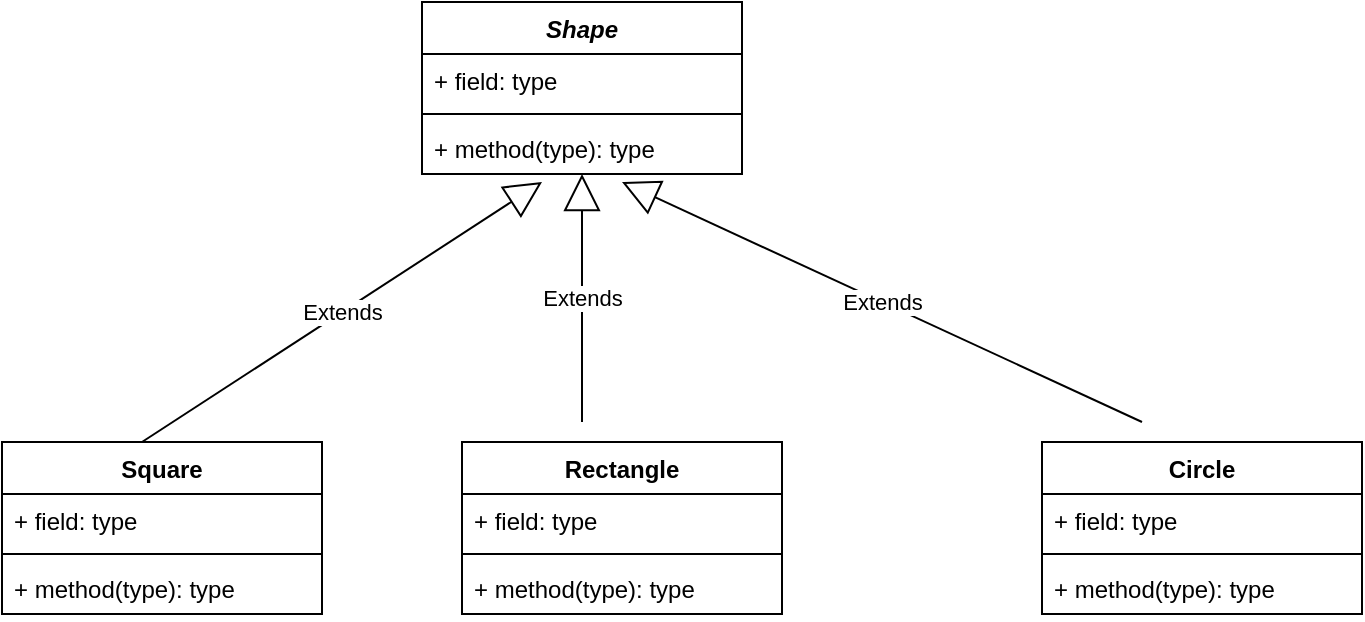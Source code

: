 <mxfile version="28.1.0" pages="3">
  <diagram name="Inheritance" id="c4acf3e9-155e-7222-9cf6-157b1a14988f">
    <mxGraphModel dx="1306" dy="777" grid="1" gridSize="10" guides="1" tooltips="1" connect="1" arrows="1" fold="1" page="1" pageScale="1" pageWidth="850" pageHeight="1100" background="none" math="0" shadow="0">
      <root>
        <mxCell id="0" />
        <mxCell id="1" parent="0" />
        <mxCell id="wRKUslTDBNWNNSb7LyJq-18" value="&lt;i&gt;Shape&lt;/i&gt;" style="swimlane;fontStyle=1;align=center;verticalAlign=top;childLayout=stackLayout;horizontal=1;startSize=26;horizontalStack=0;resizeParent=1;resizeParentMax=0;resizeLast=0;collapsible=1;marginBottom=0;whiteSpace=wrap;html=1;" vertex="1" parent="1">
          <mxGeometry x="300" y="30" width="160" height="86" as="geometry" />
        </mxCell>
        <mxCell id="wRKUslTDBNWNNSb7LyJq-19" value="+ field: type" style="text;strokeColor=none;fillColor=none;align=left;verticalAlign=top;spacingLeft=4;spacingRight=4;overflow=hidden;rotatable=0;points=[[0,0.5],[1,0.5]];portConstraint=eastwest;whiteSpace=wrap;html=1;" vertex="1" parent="wRKUslTDBNWNNSb7LyJq-18">
          <mxGeometry y="26" width="160" height="26" as="geometry" />
        </mxCell>
        <mxCell id="wRKUslTDBNWNNSb7LyJq-20" value="" style="line;strokeWidth=1;fillColor=none;align=left;verticalAlign=middle;spacingTop=-1;spacingLeft=3;spacingRight=3;rotatable=0;labelPosition=right;points=[];portConstraint=eastwest;strokeColor=inherit;" vertex="1" parent="wRKUslTDBNWNNSb7LyJq-18">
          <mxGeometry y="52" width="160" height="8" as="geometry" />
        </mxCell>
        <mxCell id="wRKUslTDBNWNNSb7LyJq-21" value="+ method(type): type" style="text;strokeColor=none;fillColor=none;align=left;verticalAlign=top;spacingLeft=4;spacingRight=4;overflow=hidden;rotatable=0;points=[[0,0.5],[1,0.5]];portConstraint=eastwest;whiteSpace=wrap;html=1;" vertex="1" parent="wRKUslTDBNWNNSb7LyJq-18">
          <mxGeometry y="60" width="160" height="26" as="geometry" />
        </mxCell>
        <mxCell id="wRKUslTDBNWNNSb7LyJq-22" value="Square" style="swimlane;fontStyle=1;align=center;verticalAlign=top;childLayout=stackLayout;horizontal=1;startSize=26;horizontalStack=0;resizeParent=1;resizeParentMax=0;resizeLast=0;collapsible=1;marginBottom=0;whiteSpace=wrap;html=1;" vertex="1" parent="1">
          <mxGeometry x="90" y="250" width="160" height="86" as="geometry" />
        </mxCell>
        <mxCell id="wRKUslTDBNWNNSb7LyJq-23" value="+ field: type" style="text;strokeColor=none;fillColor=none;align=left;verticalAlign=top;spacingLeft=4;spacingRight=4;overflow=hidden;rotatable=0;points=[[0,0.5],[1,0.5]];portConstraint=eastwest;whiteSpace=wrap;html=1;" vertex="1" parent="wRKUslTDBNWNNSb7LyJq-22">
          <mxGeometry y="26" width="160" height="26" as="geometry" />
        </mxCell>
        <mxCell id="wRKUslTDBNWNNSb7LyJq-24" value="" style="line;strokeWidth=1;fillColor=none;align=left;verticalAlign=middle;spacingTop=-1;spacingLeft=3;spacingRight=3;rotatable=0;labelPosition=right;points=[];portConstraint=eastwest;strokeColor=inherit;" vertex="1" parent="wRKUslTDBNWNNSb7LyJq-22">
          <mxGeometry y="52" width="160" height="8" as="geometry" />
        </mxCell>
        <mxCell id="wRKUslTDBNWNNSb7LyJq-25" value="+ method(type): type" style="text;strokeColor=none;fillColor=none;align=left;verticalAlign=top;spacingLeft=4;spacingRight=4;overflow=hidden;rotatable=0;points=[[0,0.5],[1,0.5]];portConstraint=eastwest;whiteSpace=wrap;html=1;" vertex="1" parent="wRKUslTDBNWNNSb7LyJq-22">
          <mxGeometry y="60" width="160" height="26" as="geometry" />
        </mxCell>
        <mxCell id="wRKUslTDBNWNNSb7LyJq-26" value="Rectangle" style="swimlane;fontStyle=1;align=center;verticalAlign=top;childLayout=stackLayout;horizontal=1;startSize=26;horizontalStack=0;resizeParent=1;resizeParentMax=0;resizeLast=0;collapsible=1;marginBottom=0;whiteSpace=wrap;html=1;" vertex="1" parent="1">
          <mxGeometry x="320" y="250" width="160" height="86" as="geometry" />
        </mxCell>
        <mxCell id="wRKUslTDBNWNNSb7LyJq-27" value="+ field: type" style="text;strokeColor=none;fillColor=none;align=left;verticalAlign=top;spacingLeft=4;spacingRight=4;overflow=hidden;rotatable=0;points=[[0,0.5],[1,0.5]];portConstraint=eastwest;whiteSpace=wrap;html=1;" vertex="1" parent="wRKUslTDBNWNNSb7LyJq-26">
          <mxGeometry y="26" width="160" height="26" as="geometry" />
        </mxCell>
        <mxCell id="wRKUslTDBNWNNSb7LyJq-28" value="" style="line;strokeWidth=1;fillColor=none;align=left;verticalAlign=middle;spacingTop=-1;spacingLeft=3;spacingRight=3;rotatable=0;labelPosition=right;points=[];portConstraint=eastwest;strokeColor=inherit;" vertex="1" parent="wRKUslTDBNWNNSb7LyJq-26">
          <mxGeometry y="52" width="160" height="8" as="geometry" />
        </mxCell>
        <mxCell id="wRKUslTDBNWNNSb7LyJq-29" value="+ method(type): type" style="text;strokeColor=none;fillColor=none;align=left;verticalAlign=top;spacingLeft=4;spacingRight=4;overflow=hidden;rotatable=0;points=[[0,0.5],[1,0.5]];portConstraint=eastwest;whiteSpace=wrap;html=1;" vertex="1" parent="wRKUslTDBNWNNSb7LyJq-26">
          <mxGeometry y="60" width="160" height="26" as="geometry" />
        </mxCell>
        <mxCell id="wRKUslTDBNWNNSb7LyJq-30" value="Circle" style="swimlane;fontStyle=1;align=center;verticalAlign=top;childLayout=stackLayout;horizontal=1;startSize=26;horizontalStack=0;resizeParent=1;resizeParentMax=0;resizeLast=0;collapsible=1;marginBottom=0;whiteSpace=wrap;html=1;" vertex="1" parent="1">
          <mxGeometry x="610" y="250" width="160" height="86" as="geometry" />
        </mxCell>
        <mxCell id="wRKUslTDBNWNNSb7LyJq-31" value="+ field: type" style="text;strokeColor=none;fillColor=none;align=left;verticalAlign=top;spacingLeft=4;spacingRight=4;overflow=hidden;rotatable=0;points=[[0,0.5],[1,0.5]];portConstraint=eastwest;whiteSpace=wrap;html=1;" vertex="1" parent="wRKUslTDBNWNNSb7LyJq-30">
          <mxGeometry y="26" width="160" height="26" as="geometry" />
        </mxCell>
        <mxCell id="wRKUslTDBNWNNSb7LyJq-32" value="" style="line;strokeWidth=1;fillColor=none;align=left;verticalAlign=middle;spacingTop=-1;spacingLeft=3;spacingRight=3;rotatable=0;labelPosition=right;points=[];portConstraint=eastwest;strokeColor=inherit;" vertex="1" parent="wRKUslTDBNWNNSb7LyJq-30">
          <mxGeometry y="52" width="160" height="8" as="geometry" />
        </mxCell>
        <mxCell id="wRKUslTDBNWNNSb7LyJq-33" value="+ method(type): type" style="text;strokeColor=none;fillColor=none;align=left;verticalAlign=top;spacingLeft=4;spacingRight=4;overflow=hidden;rotatable=0;points=[[0,0.5],[1,0.5]];portConstraint=eastwest;whiteSpace=wrap;html=1;" vertex="1" parent="wRKUslTDBNWNNSb7LyJq-30">
          <mxGeometry y="60" width="160" height="26" as="geometry" />
        </mxCell>
        <mxCell id="wRKUslTDBNWNNSb7LyJq-35" value="Extends" style="endArrow=block;endSize=16;endFill=0;html=1;rounded=0;" edge="1" parent="1" target="wRKUslTDBNWNNSb7LyJq-21">
          <mxGeometry width="160" relative="1" as="geometry">
            <mxPoint x="380" y="240" as="sourcePoint" />
            <mxPoint x="510" y="350" as="targetPoint" />
          </mxGeometry>
        </mxCell>
        <mxCell id="wRKUslTDBNWNNSb7LyJq-36" value="Extends" style="endArrow=block;endSize=16;endFill=0;html=1;rounded=0;" edge="1" parent="1">
          <mxGeometry width="160" relative="1" as="geometry">
            <mxPoint x="160" y="250" as="sourcePoint" />
            <mxPoint x="360" y="120" as="targetPoint" />
          </mxGeometry>
        </mxCell>
        <mxCell id="wRKUslTDBNWNNSb7LyJq-37" value="Extends" style="endArrow=block;endSize=16;endFill=0;html=1;rounded=0;" edge="1" parent="1">
          <mxGeometry width="160" relative="1" as="geometry">
            <mxPoint x="660" y="240" as="sourcePoint" />
            <mxPoint x="400" y="120" as="targetPoint" />
          </mxGeometry>
        </mxCell>
      </root>
    </mxGraphModel>
  </diagram>
  <diagram id="KrnUkAXPJckrSRnbs_0V" name="Realization">
    <mxGraphModel dx="1306" dy="777" grid="1" gridSize="10" guides="1" tooltips="1" connect="1" arrows="1" fold="1" page="1" pageScale="1" pageWidth="827" pageHeight="1169" math="0" shadow="0">
      <root>
        <mxCell id="0" />
        <mxCell id="1" parent="0" />
        <mxCell id="NbU15Z8DWAUI8EHlrqvh-2" value="&amp;lt;&amp;lt;interface&amp;gt;&amp;gt;&lt;div&gt;Owner&lt;/div&gt;" style="swimlane;fontStyle=0;childLayout=stackLayout;horizontal=1;startSize=26;fillColor=none;horizontalStack=0;resizeParent=1;resizeParentMax=0;resizeLast=0;collapsible=1;marginBottom=0;whiteSpace=wrap;html=1;" vertex="1" parent="1">
          <mxGeometry x="320" y="30" width="140" height="78" as="geometry" />
        </mxCell>
        <mxCell id="NbU15Z8DWAUI8EHlrqvh-3" value="+buy(property)" style="text;strokeColor=none;fillColor=none;align=left;verticalAlign=top;spacingLeft=4;spacingRight=4;overflow=hidden;rotatable=0;points=[[0,0.5],[1,0.5]];portConstraint=eastwest;whiteSpace=wrap;html=1;" vertex="1" parent="NbU15Z8DWAUI8EHlrqvh-2">
          <mxGeometry y="26" width="140" height="26" as="geometry" />
        </mxCell>
        <mxCell id="NbU15Z8DWAUI8EHlrqvh-4" value="+ sell(property)" style="text;strokeColor=none;fillColor=none;align=left;verticalAlign=top;spacingLeft=4;spacingRight=4;overflow=hidden;rotatable=0;points=[[0,0.5],[1,0.5]];portConstraint=eastwest;whiteSpace=wrap;html=1;" vertex="1" parent="NbU15Z8DWAUI8EHlrqvh-2">
          <mxGeometry y="52" width="140" height="26" as="geometry" />
        </mxCell>
        <mxCell id="NbU15Z8DWAUI8EHlrqvh-6" value="Person" style="swimlane;fontStyle=0;childLayout=stackLayout;horizontal=1;startSize=26;fillColor=none;horizontalStack=0;resizeParent=1;resizeParentMax=0;resizeLast=0;collapsible=1;marginBottom=0;whiteSpace=wrap;html=1;" vertex="1" parent="1">
          <mxGeometry x="150" y="260" width="140" height="104" as="geometry" />
        </mxCell>
        <mxCell id="NbU15Z8DWAUI8EHlrqvh-7" value="-real" style="text;strokeColor=none;fillColor=none;align=left;verticalAlign=top;spacingLeft=4;spacingRight=4;overflow=hidden;rotatable=0;points=[[0,0.5],[1,0.5]];portConstraint=eastwest;whiteSpace=wrap;html=1;" vertex="1" parent="NbU15Z8DWAUI8EHlrqvh-6">
          <mxGeometry y="26" width="140" height="26" as="geometry" />
        </mxCell>
        <mxCell id="NbU15Z8DWAUI8EHlrqvh-8" value="-tanglible" style="text;strokeColor=none;fillColor=none;align=left;verticalAlign=top;spacingLeft=4;spacingRight=4;overflow=hidden;rotatable=0;points=[[0,0.5],[1,0.5]];portConstraint=eastwest;whiteSpace=wrap;html=1;" vertex="1" parent="NbU15Z8DWAUI8EHlrqvh-6">
          <mxGeometry y="52" width="140" height="26" as="geometry" />
        </mxCell>
        <mxCell id="NbU15Z8DWAUI8EHlrqvh-9" value="-intangible" style="text;strokeColor=none;fillColor=none;align=left;verticalAlign=top;spacingLeft=4;spacingRight=4;overflow=hidden;rotatable=0;points=[[0,0.5],[1,0.5]];portConstraint=eastwest;whiteSpace=wrap;html=1;" vertex="1" parent="NbU15Z8DWAUI8EHlrqvh-6">
          <mxGeometry y="78" width="140" height="26" as="geometry" />
        </mxCell>
        <mxCell id="NbU15Z8DWAUI8EHlrqvh-10" value="" style="endArrow=block;dashed=1;endFill=0;endSize=12;html=1;rounded=0;entryX=0.393;entryY=1.154;entryDx=0;entryDy=0;entryPerimeter=0;" edge="1" parent="1" target="NbU15Z8DWAUI8EHlrqvh-4">
          <mxGeometry width="160" relative="1" as="geometry">
            <mxPoint x="220" y="260" as="sourcePoint" />
            <mxPoint x="380" y="260" as="targetPoint" />
          </mxGeometry>
        </mxCell>
        <mxCell id="NbU15Z8DWAUI8EHlrqvh-11" value="Corporation" style="swimlane;fontStyle=0;childLayout=stackLayout;horizontal=1;startSize=26;fillColor=none;horizontalStack=0;resizeParent=1;resizeParentMax=0;resizeLast=0;collapsible=1;marginBottom=0;whiteSpace=wrap;html=1;" vertex="1" parent="1">
          <mxGeometry x="470" y="250" width="140" height="130" as="geometry" />
        </mxCell>
        <mxCell id="NbU15Z8DWAUI8EHlrqvh-12" value="-current" style="text;strokeColor=none;fillColor=none;align=left;verticalAlign=top;spacingLeft=4;spacingRight=4;overflow=hidden;rotatable=0;points=[[0,0.5],[1,0.5]];portConstraint=eastwest;whiteSpace=wrap;html=1;" vertex="1" parent="NbU15Z8DWAUI8EHlrqvh-11">
          <mxGeometry y="26" width="140" height="26" as="geometry" />
        </mxCell>
        <mxCell id="NbU15Z8DWAUI8EHlrqvh-13" value="-fixed" style="text;strokeColor=none;fillColor=none;align=left;verticalAlign=top;spacingLeft=4;spacingRight=4;overflow=hidden;rotatable=0;points=[[0,0.5],[1,0.5]];portConstraint=eastwest;whiteSpace=wrap;html=1;" vertex="1" parent="NbU15Z8DWAUI8EHlrqvh-11">
          <mxGeometry y="52" width="140" height="26" as="geometry" />
        </mxCell>
        <mxCell id="NbU15Z8DWAUI8EHlrqvh-16" value="-longTerm" style="text;strokeColor=none;fillColor=none;align=left;verticalAlign=top;spacingLeft=4;spacingRight=4;overflow=hidden;rotatable=0;points=[[0,0.5],[1,0.5]];portConstraint=eastwest;whiteSpace=wrap;html=1;" vertex="1" parent="NbU15Z8DWAUI8EHlrqvh-11">
          <mxGeometry y="78" width="140" height="26" as="geometry" />
        </mxCell>
        <mxCell id="NbU15Z8DWAUI8EHlrqvh-14" value="-intangible" style="text;strokeColor=none;fillColor=none;align=left;verticalAlign=top;spacingLeft=4;spacingRight=4;overflow=hidden;rotatable=0;points=[[0,0.5],[1,0.5]];portConstraint=eastwest;whiteSpace=wrap;html=1;" vertex="1" parent="NbU15Z8DWAUI8EHlrqvh-11">
          <mxGeometry y="104" width="140" height="26" as="geometry" />
        </mxCell>
        <mxCell id="NbU15Z8DWAUI8EHlrqvh-17" value="" style="endArrow=block;dashed=1;endFill=0;endSize=12;html=1;rounded=0;" edge="1" parent="1">
          <mxGeometry width="160" relative="1" as="geometry">
            <mxPoint x="530" y="248" as="sourcePoint" />
            <mxPoint x="380" y="120" as="targetPoint" />
          </mxGeometry>
        </mxCell>
      </root>
    </mxGraphModel>
  </diagram>
  <diagram id="oOeflvM_Ef1jipLuRIfE" name="Dependency">
    <mxGraphModel dx="1306" dy="777" grid="1" gridSize="10" guides="1" tooltips="1" connect="1" arrows="1" fold="1" page="1" pageScale="1" pageWidth="827" pageHeight="1169" math="0" shadow="0">
      <root>
        <mxCell id="0" />
        <mxCell id="1" parent="0" />
        <mxCell id="5SIMsiRaFyn5YmS0bkTG-3" value="Person" style="swimlane;fontStyle=0;childLayout=stackLayout;horizontal=1;startSize=26;fillColor=none;horizontalStack=0;resizeParent=1;resizeParentMax=0;resizeLast=0;collapsible=1;marginBottom=0;whiteSpace=wrap;html=1;" vertex="1" parent="1">
          <mxGeometry x="90" y="340" width="170" height="48" as="geometry" />
        </mxCell>
        <mxCell id="5SIMsiRaFyn5YmS0bkTG-6" value="+ hasRead(book) : boolean" style="text;strokeColor=none;fillColor=none;align=left;verticalAlign=top;spacingLeft=4;spacingRight=4;overflow=hidden;rotatable=0;points=[[0,0.5],[1,0.5]];portConstraint=eastwest;whiteSpace=wrap;html=1;" vertex="1" parent="5SIMsiRaFyn5YmS0bkTG-3">
          <mxGeometry y="26" width="170" height="22" as="geometry" />
        </mxCell>
        <mxCell id="5SIMsiRaFyn5YmS0bkTG-7" value="Book" style="swimlane;fontStyle=0;childLayout=stackLayout;horizontal=1;startSize=26;fillColor=none;horizontalStack=0;resizeParent=1;resizeParentMax=0;resizeLast=0;collapsible=1;marginBottom=0;whiteSpace=wrap;html=1;" vertex="1" parent="1">
          <mxGeometry x="540" y="340" width="170" height="48" as="geometry" />
        </mxCell>
        <mxCell id="5SIMsiRaFyn5YmS0bkTG-8" value="." style="text;strokeColor=none;fillColor=none;align=left;verticalAlign=top;spacingLeft=4;spacingRight=4;overflow=hidden;rotatable=0;points=[[0,0.5],[1,0.5]];portConstraint=eastwest;whiteSpace=wrap;html=1;" vertex="1" parent="5SIMsiRaFyn5YmS0bkTG-7">
          <mxGeometry y="26" width="170" height="22" as="geometry" />
        </mxCell>
        <mxCell id="5SIMsiRaFyn5YmS0bkTG-10" value="Use" style="endArrow=open;endSize=12;dashed=1;html=1;rounded=0;" edge="1" parent="1">
          <mxGeometry width="160" relative="1" as="geometry">
            <mxPoint x="270" y="363.5" as="sourcePoint" />
            <mxPoint x="530" y="363.5" as="targetPoint" />
          </mxGeometry>
        </mxCell>
      </root>
    </mxGraphModel>
  </diagram>
</mxfile>
